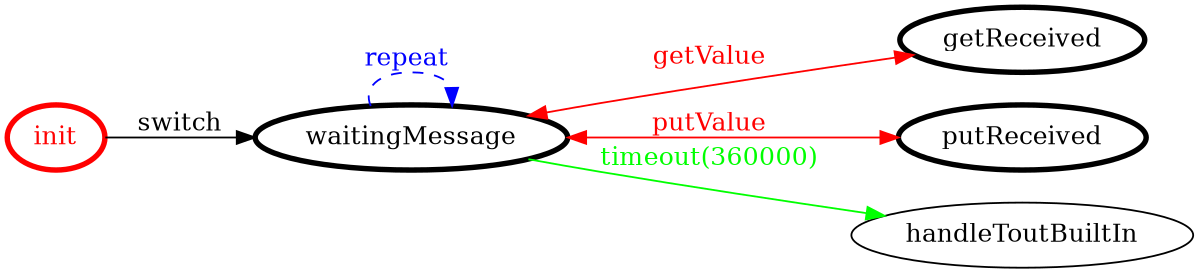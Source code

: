 /*
*
* A GraphViz DOT FSM description 
* Please use a GraphViz visualizer (like http://www.webgraphviz.com)
*  
*/

digraph finite_state_machine {
	rankdir=LR
	size="8,5"
	
	init [ color = red ][ fontcolor = red ][ penwidth = 3 ]
	getReceived [ color = black ][ fontcolor = black ][ penwidth = 3 ]
	waitingMessage [ color = black ][ fontcolor = black ][ penwidth = 3 ]
	putReceived [ color = black ][ fontcolor = black ][ penwidth = 3 ]
	
	waitingMessage -> handleToutBuiltIn [ label = "timeout(360000)" ][ color = green ][ fontcolor = green ]
	waitingMessage -> putReceived [ label = "putValue" ][ color = red ][ fontcolor = red ][ dir = both ]
	waitingMessage -> getReceived [ label = "getValue" ][ color = red ][ fontcolor = red ][ dir = both ]
	waitingMessage -> waitingMessage [ label = "repeat "][ style = dashed ][ color = blue ][ fontcolor = blue ]
	init -> waitingMessage [ label = "switch" ][ color = black ][ fontcolor = black ]
}
